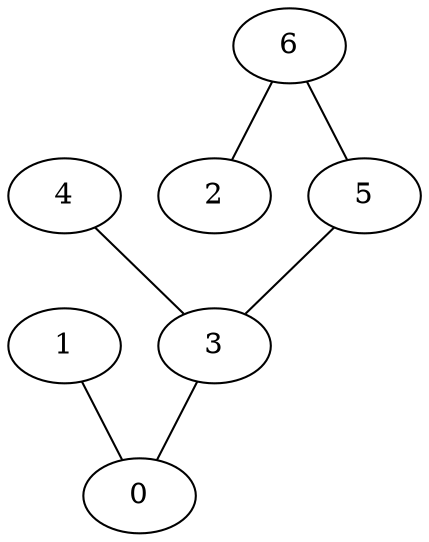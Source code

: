graph {
    0 [ label = "0" ]
    1 [ label = "1" ]
    2 [ label = "2" ]
    3 [ label = "3" ]
    4 [ label = "4" ]
    5 [ label = "5" ]
    6 [ label = "6" ]
    1 -- 0 [ ]
    3 -- 0 [ ]
    4 -- 3 [ ]
    6 -- 5 [ ]
    5 -- 3 [ ]
    6 -- 2 [ ]
}
